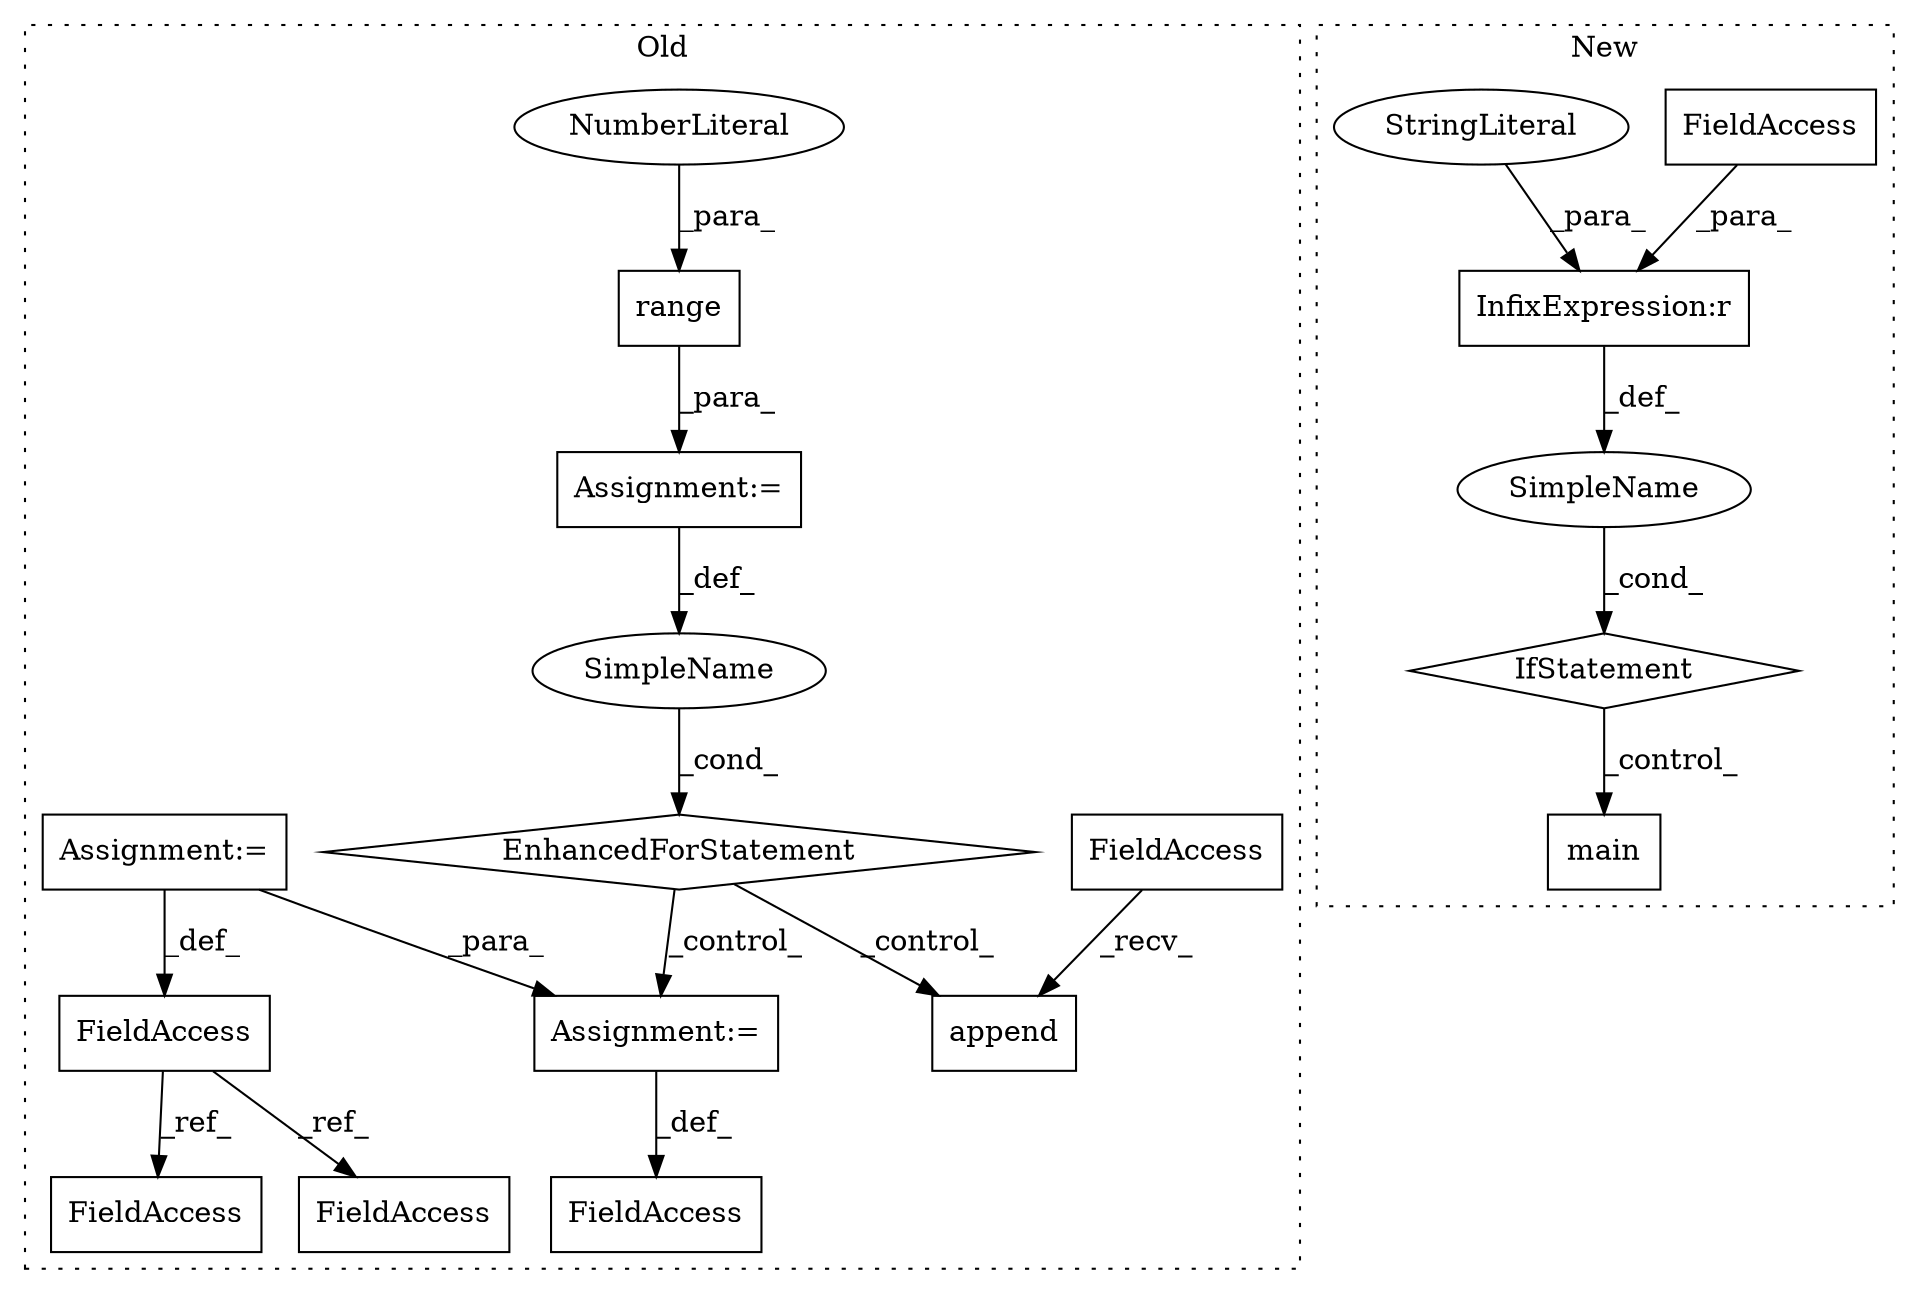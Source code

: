 digraph G {
subgraph cluster0 {
1 [label="range" a="32" s="3619,3630" l="6,1" shape="box"];
5 [label="Assignment:=" a="7" s="3554,3631" l="57,2" shape="box"];
9 [label="EnhancedForStatement" a="70" s="3554,3631" l="57,2" shape="diamond"];
10 [label="SimpleName" a="42" s="3615" l="1" shape="ellipse"];
11 [label="append" a="32" s="3847,3860" l="7,1" shape="box"];
12 [label="NumberLiteral" a="34" s="3625" l="5" shape="ellipse"];
13 [label="FieldAccess" a="22" s="3833" l="5" shape="box"];
14 [label="Assignment:=" a="7" s="3649" l="1" shape="box"];
15 [label="FieldAccess" a="22" s="3643" l="6" shape="box"];
16 [label="Assignment:=" a="7" s="3534" l="1" shape="box"];
17 [label="FieldAccess" a="22" s="3529" l="5" shape="box"];
18 [label="FieldAccess" a="22" s="3689" l="5" shape="box"];
19 [label="FieldAccess" a="22" s="3664" l="5" shape="box"];
label = "Old";
style="dotted";
}
subgraph cluster1 {
2 [label="main" a="32" s="4685" l="6" shape="box"];
3 [label="IfStatement" a="25" s="4649,4675" l="4,2" shape="diamond"];
4 [label="SimpleName" a="42" s="" l="" shape="ellipse"];
6 [label="InfixExpression:r" a="27" s="4661" l="4" shape="box"];
7 [label="FieldAccess" a="22" s="4653" l="8" shape="box"];
8 [label="StringLiteral" a="45" s="4665" l="10" shape="ellipse"];
label = "New";
style="dotted";
}
1 -> 5 [label="_para_"];
3 -> 2 [label="_control_"];
4 -> 3 [label="_cond_"];
5 -> 10 [label="_def_"];
6 -> 4 [label="_def_"];
7 -> 6 [label="_para_"];
8 -> 6 [label="_para_"];
9 -> 14 [label="_control_"];
9 -> 11 [label="_control_"];
10 -> 9 [label="_cond_"];
12 -> 1 [label="_para_"];
13 -> 11 [label="_recv_"];
14 -> 15 [label="_def_"];
16 -> 17 [label="_def_"];
16 -> 14 [label="_para_"];
17 -> 19 [label="_ref_"];
17 -> 18 [label="_ref_"];
}